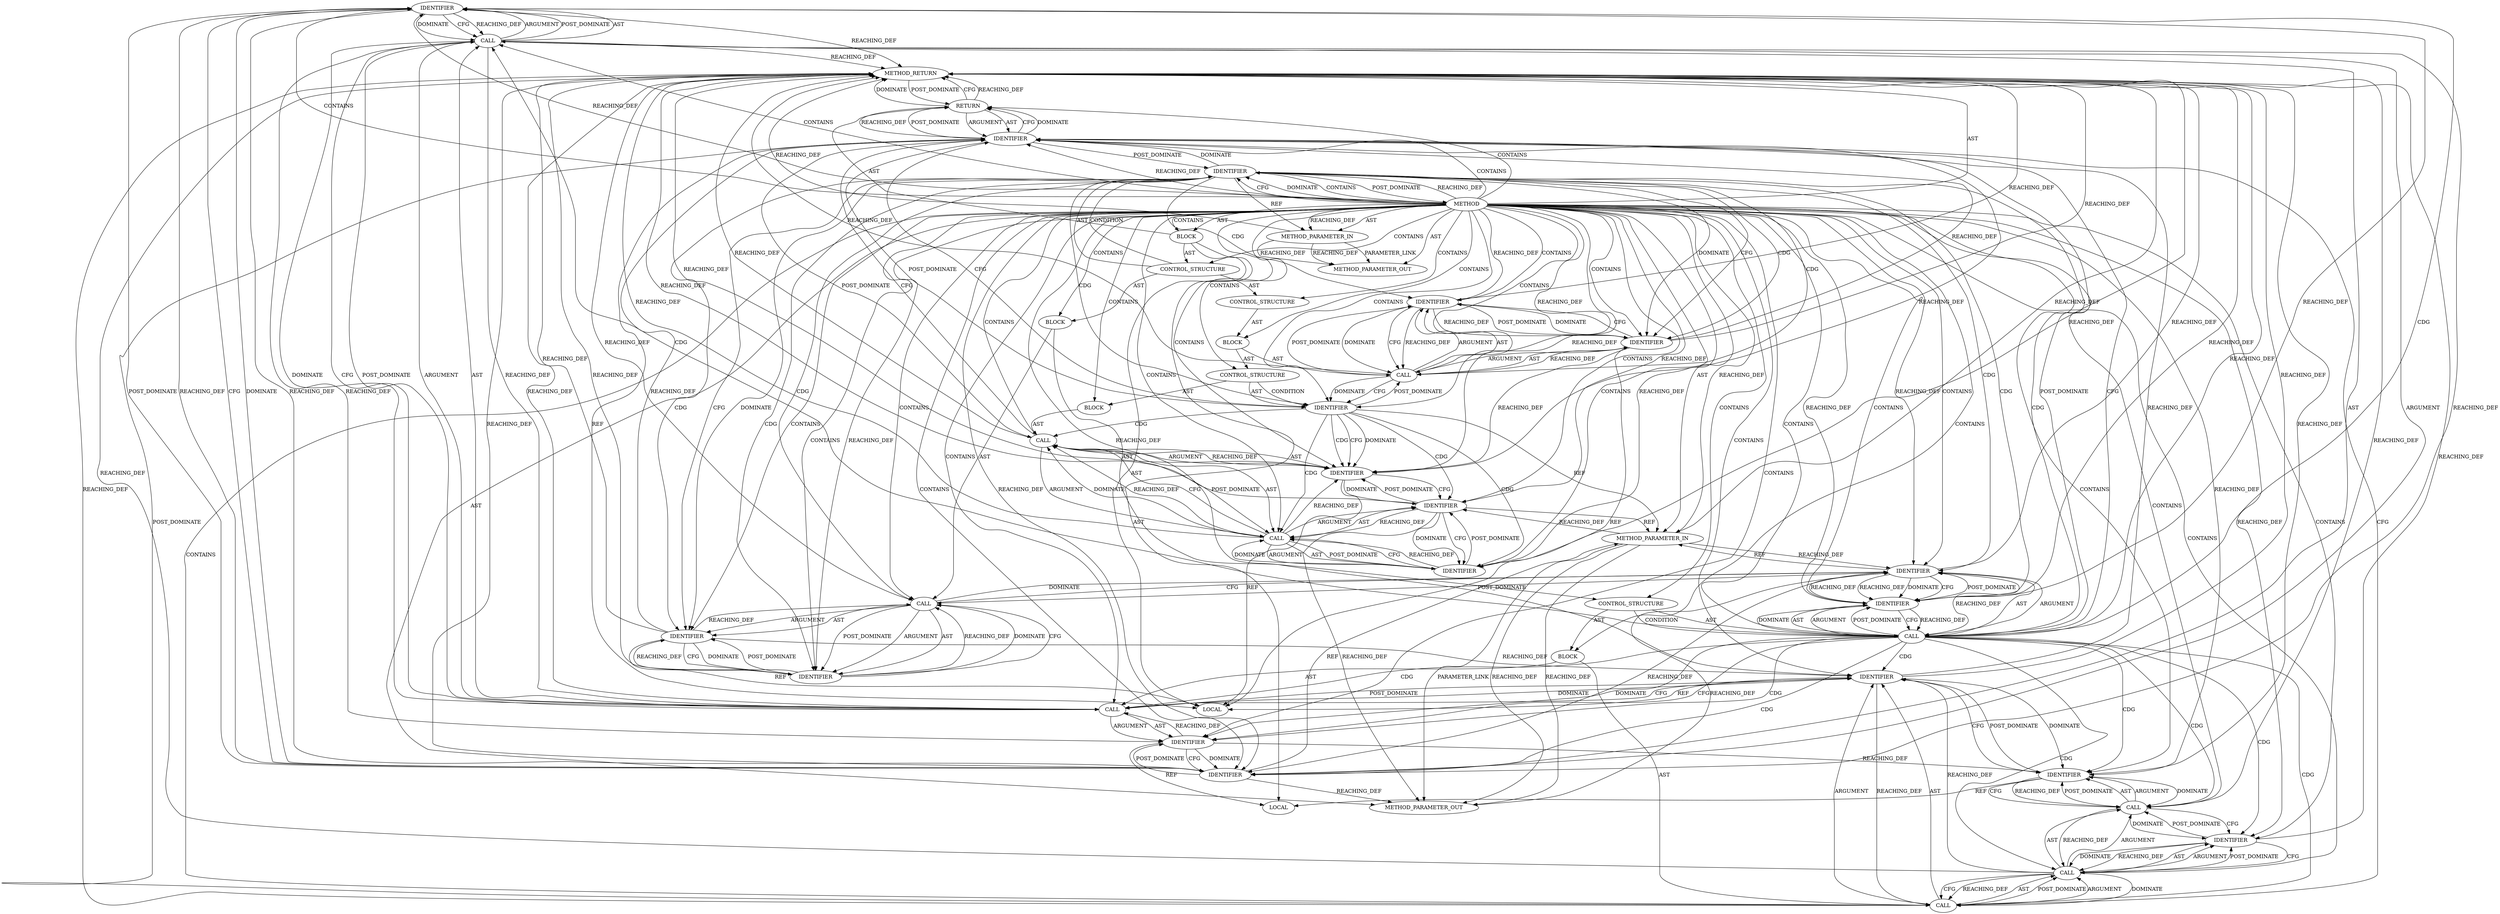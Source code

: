 digraph {
  1188 [label=IDENTIFIER ORDER=2 ARGUMENT_INDEX=2 CODE="CEPH_PREAMBLE_INLINE_LEN" COLUMN_NUMBER=25 LINE_NUMBER=396 TYPE_FULL_NAME="ANY" NAME="CEPH_PREAMBLE_INLINE_LEN"]
  1196 [label=BLOCK ORDER=1 ARGUMENT_INDEX=-1 CODE="{
		head_len = CEPH_PREAMBLE_PLAIN_LEN;
		if (ctrl_len)
			head_len += ctrl_len + CEPH_CRC_LEN;
	}" COLUMN_NUMBER=9 LINE_NUMBER=399 TYPE_FULL_NAME="void"]
  1170 [label=BLOCK ORDER=3 ARGUMENT_INDEX=-1 CODE="{
	int head_len;
	int rem_len;

	if (secure) {
		head_len = CEPH_PREAMBLE_SECURE_LEN;
		if (ctrl_len > CEPH_PREAMBLE_INLINE_LEN) {
			rem_len = ctrl_len - CEPH_PREAMBLE_INLINE_LEN;
			head_len += padded_len(rem_len) + CEPH_GCM_TAG_LEN;
		}
	} else {
		head_len = CEPH_PREAMBLE_PLAIN_LEN;
		if (ctrl_len)
			head_len += ctrl_len + CEPH_CRC_LEN;
	}
	return head_len;
}" COLUMN_NUMBER=1 LINE_NUMBER=389 TYPE_FULL_NAME="void"]
  1200 [label=CONTROL_STRUCTURE CONTROL_STRUCTURE_TYPE="IF" ORDER=2 PARSER_TYPE_NAME="CASTIfStatement" ARGUMENT_INDEX=-1 CODE="if (ctrl_len)" COLUMN_NUMBER=3 LINE_NUMBER=401]
  1171 [label=LOCAL ORDER=1 CODE="int head_len" COLUMN_NUMBER=6 LINE_NUMBER=390 TYPE_FULL_NAME="int" NAME="head_len"]
  1203 [label=CALL ORDER=1 ARGUMENT_INDEX=1 CODE="head_len += ctrl_len + CEPH_CRC_LEN" COLUMN_NUMBER=4 METHOD_FULL_NAME="<operator>.assignmentPlus" LINE_NUMBER=402 TYPE_FULL_NAME="<empty>" DISPATCH_TYPE="STATIC_DISPATCH" SIGNATURE="" NAME="<operator>.assignmentPlus"]
  1194 [label=IDENTIFIER ORDER=2 ARGUMENT_INDEX=2 CODE="CEPH_GCM_TAG_LEN" COLUMN_NUMBER=38 LINE_NUMBER=397 TYPE_FULL_NAME="ANY" NAME="CEPH_GCM_TAG_LEN"]
  1204 [label=IDENTIFIER ORDER=1 ARGUMENT_INDEX=1 CODE="head_len" COLUMN_NUMBER=4 LINE_NUMBER=402 TYPE_FULL_NAME="int" NAME="head_len"]
  1205 [label=CALL ORDER=2 ARGUMENT_INDEX=2 CODE="ctrl_len + CEPH_CRC_LEN" COLUMN_NUMBER=16 METHOD_FULL_NAME="<operator>.addition" LINE_NUMBER=402 TYPE_FULL_NAME="<empty>" DISPATCH_TYPE="STATIC_DISPATCH" SIGNATURE="" NAME="<operator>.addition"]
  1199 [label=IDENTIFIER ORDER=2 ARGUMENT_INDEX=2 CODE="CEPH_PREAMBLE_PLAIN_LEN" COLUMN_NUMBER=14 LINE_NUMBER=400 TYPE_FULL_NAME="ANY" NAME="CEPH_PREAMBLE_PLAIN_LEN"]
  1169 [label=METHOD_PARAMETER_IN ORDER=2 CODE="bool secure" IS_VARIADIC=false COLUMN_NUMBER=42 LINE_NUMBER=388 TYPE_FULL_NAME="bool" EVALUATION_STRATEGY="BY_VALUE" INDEX=2 NAME="secure"]
  1185 [label=IDENTIFIER ORDER=1 ARGUMENT_INDEX=1 CODE="rem_len" COLUMN_NUMBER=4 LINE_NUMBER=396 TYPE_FULL_NAME="int" NAME="rem_len"]
  1190 [label=IDENTIFIER ORDER=1 ARGUMENT_INDEX=1 CODE="head_len" COLUMN_NUMBER=4 LINE_NUMBER=397 TYPE_FULL_NAME="int" NAME="head_len"]
  1184 [label=CALL ORDER=1 ARGUMENT_INDEX=-1 CODE="rem_len = ctrl_len - CEPH_PREAMBLE_INLINE_LEN" COLUMN_NUMBER=4 METHOD_FULL_NAME="<operator>.assignment" LINE_NUMBER=396 TYPE_FULL_NAME="<empty>" DISPATCH_TYPE="STATIC_DISPATCH" SIGNATURE="" NAME="<operator>.assignment"]
  1174 [label=IDENTIFIER ORDER=1 ARGUMENT_INDEX=-1 CODE="secure" COLUMN_NUMBER=6 LINE_NUMBER=393 TYPE_FULL_NAME="bool" NAME="secure"]
  13031 [label=METHOD_PARAMETER_OUT ORDER=2 CODE="bool secure" IS_VARIADIC=false COLUMN_NUMBER=42 LINE_NUMBER=388 TYPE_FULL_NAME="bool" EVALUATION_STRATEGY="BY_VALUE" INDEX=2 NAME="secure"]
  1207 [label=IDENTIFIER ORDER=2 ARGUMENT_INDEX=2 CODE="CEPH_CRC_LEN" COLUMN_NUMBER=27 LINE_NUMBER=402 TYPE_FULL_NAME="ANY" NAME="CEPH_CRC_LEN"]
  1208 [label=RETURN ORDER=4 ARGUMENT_INDEX=-1 CODE="return head_len;" COLUMN_NUMBER=2 LINE_NUMBER=404]
  1193 [label=IDENTIFIER ORDER=1 ARGUMENT_INDEX=1 CODE="rem_len" COLUMN_NUMBER=27 LINE_NUMBER=397 TYPE_FULL_NAME="int" NAME="rem_len"]
  1176 [label=CALL ORDER=1 ARGUMENT_INDEX=-1 CODE="head_len = CEPH_PREAMBLE_SECURE_LEN" COLUMN_NUMBER=3 METHOD_FULL_NAME="<operator>.assignment" LINE_NUMBER=394 TYPE_FULL_NAME="<empty>" DISPATCH_TYPE="STATIC_DISPATCH" SIGNATURE="" NAME="<operator>.assignment"]
  1191 [label=CALL ORDER=2 ARGUMENT_INDEX=2 CODE="padded_len(rem_len) + CEPH_GCM_TAG_LEN" COLUMN_NUMBER=16 METHOD_FULL_NAME="<operator>.addition" LINE_NUMBER=397 TYPE_FULL_NAME="<empty>" DISPATCH_TYPE="STATIC_DISPATCH" SIGNATURE="" NAME="<operator>.addition"]
  1168 [label=METHOD_PARAMETER_IN ORDER=1 CODE="int ctrl_len" IS_VARIADIC=false COLUMN_NUMBER=28 LINE_NUMBER=388 TYPE_FULL_NAME="int" EVALUATION_STRATEGY="BY_VALUE" INDEX=1 NAME="ctrl_len"]
  1175 [label=BLOCK ORDER=2 ARGUMENT_INDEX=-1 CODE="{
		head_len = CEPH_PREAMBLE_SECURE_LEN;
		if (ctrl_len > CEPH_PREAMBLE_INLINE_LEN) {
			rem_len = ctrl_len - CEPH_PREAMBLE_INLINE_LEN;
			head_len += padded_len(rem_len) + CEPH_GCM_TAG_LEN;
		}
	}" COLUMN_NUMBER=14 LINE_NUMBER=393 TYPE_FULL_NAME="void"]
  1195 [label=CONTROL_STRUCTURE CONTROL_STRUCTURE_TYPE="ELSE" ORDER=3 PARSER_TYPE_NAME="CASTCompoundStatement" ARGUMENT_INDEX=-1 CODE="else" COLUMN_NUMBER=9 LINE_NUMBER=399]
  1177 [label=IDENTIFIER ORDER=1 ARGUMENT_INDEX=1 CODE="head_len" COLUMN_NUMBER=3 LINE_NUMBER=394 TYPE_FULL_NAME="int" NAME="head_len"]
  1182 [label=IDENTIFIER ORDER=2 ARGUMENT_INDEX=2 CODE="CEPH_PREAMBLE_INLINE_LEN" COLUMN_NUMBER=18 LINE_NUMBER=395 TYPE_FULL_NAME="ANY" NAME="CEPH_PREAMBLE_INLINE_LEN"]
  1192 [label=CALL ORDER=1 ARGUMENT_INDEX=1 CODE="padded_len(rem_len)" COLUMN_NUMBER=16 METHOD_FULL_NAME="padded_len" LINE_NUMBER=397 TYPE_FULL_NAME="<empty>" DISPATCH_TYPE="STATIC_DISPATCH" SIGNATURE="" NAME="padded_len"]
  1181 [label=IDENTIFIER ORDER=1 ARGUMENT_INDEX=1 CODE="ctrl_len" COLUMN_NUMBER=7 LINE_NUMBER=395 TYPE_FULL_NAME="int" NAME="ctrl_len"]
  1179 [label=CONTROL_STRUCTURE CONTROL_STRUCTURE_TYPE="IF" ORDER=2 PARSER_TYPE_NAME="CASTIfStatement" ARGUMENT_INDEX=-1 CODE="if (ctrl_len > CEPH_PREAMBLE_INLINE_LEN)" COLUMN_NUMBER=3 LINE_NUMBER=395]
  1186 [label=CALL ORDER=2 ARGUMENT_INDEX=2 CODE="ctrl_len - CEPH_PREAMBLE_INLINE_LEN" COLUMN_NUMBER=14 METHOD_FULL_NAME="<operator>.subtraction" LINE_NUMBER=396 TYPE_FULL_NAME="<empty>" DISPATCH_TYPE="STATIC_DISPATCH" SIGNATURE="" NAME="<operator>.subtraction"]
  1189 [label=CALL ORDER=2 ARGUMENT_INDEX=-1 CODE="head_len += padded_len(rem_len) + CEPH_GCM_TAG_LEN" COLUMN_NUMBER=4 METHOD_FULL_NAME="<operator>.assignmentPlus" LINE_NUMBER=397 TYPE_FULL_NAME="<empty>" DISPATCH_TYPE="STATIC_DISPATCH" SIGNATURE="" NAME="<operator>.assignmentPlus"]
  1180 [label=CALL ORDER=1 ARGUMENT_INDEX=-1 CODE="ctrl_len > CEPH_PREAMBLE_INLINE_LEN" COLUMN_NUMBER=7 METHOD_FULL_NAME="<operator>.greaterThan" LINE_NUMBER=395 TYPE_FULL_NAME="<empty>" DISPATCH_TYPE="STATIC_DISPATCH" SIGNATURE="" NAME="<operator>.greaterThan"]
  1206 [label=IDENTIFIER ORDER=1 ARGUMENT_INDEX=1 CODE="ctrl_len" COLUMN_NUMBER=16 LINE_NUMBER=402 TYPE_FULL_NAME="int" NAME="ctrl_len"]
  1183 [label=BLOCK ORDER=2 ARGUMENT_INDEX=-1 CODE="{
			rem_len = ctrl_len - CEPH_PREAMBLE_INLINE_LEN;
			head_len += padded_len(rem_len) + CEPH_GCM_TAG_LEN;
		}" COLUMN_NUMBER=44 LINE_NUMBER=395 TYPE_FULL_NAME="void"]
  1178 [label=IDENTIFIER ORDER=2 ARGUMENT_INDEX=2 CODE="CEPH_PREAMBLE_SECURE_LEN" COLUMN_NUMBER=14 LINE_NUMBER=394 TYPE_FULL_NAME="ANY" NAME="CEPH_PREAMBLE_SECURE_LEN"]
  13030 [label=METHOD_PARAMETER_OUT ORDER=1 CODE="int ctrl_len" IS_VARIADIC=false COLUMN_NUMBER=28 LINE_NUMBER=388 TYPE_FULL_NAME="int" EVALUATION_STRATEGY="BY_VALUE" INDEX=1 NAME="ctrl_len"]
  1202 [label=BLOCK ORDER=2 ARGUMENT_INDEX=-1 CODE="<empty>" COLUMN_NUMBER=4 LINE_NUMBER=402 TYPE_FULL_NAME="void"]
  1187 [label=IDENTIFIER ORDER=1 ARGUMENT_INDEX=1 CODE="ctrl_len" COLUMN_NUMBER=14 LINE_NUMBER=396 TYPE_FULL_NAME="int" NAME="ctrl_len"]
  1198 [label=IDENTIFIER ORDER=1 ARGUMENT_INDEX=1 CODE="head_len" COLUMN_NUMBER=3 LINE_NUMBER=400 TYPE_FULL_NAME="int" NAME="head_len"]
  1197 [label=CALL ORDER=1 ARGUMENT_INDEX=-1 CODE="head_len = CEPH_PREAMBLE_PLAIN_LEN" COLUMN_NUMBER=3 METHOD_FULL_NAME="<operator>.assignment" LINE_NUMBER=400 TYPE_FULL_NAME="<empty>" DISPATCH_TYPE="STATIC_DISPATCH" SIGNATURE="" NAME="<operator>.assignment"]
  1173 [label=CONTROL_STRUCTURE CONTROL_STRUCTURE_TYPE="IF" ORDER=3 PARSER_TYPE_NAME="CASTIfStatement" ARGUMENT_INDEX=-1 CODE="if (secure)" COLUMN_NUMBER=2 LINE_NUMBER=393]
  1201 [label=IDENTIFIER ORDER=1 ARGUMENT_INDEX=-1 CODE="ctrl_len" COLUMN_NUMBER=7 LINE_NUMBER=401 TYPE_FULL_NAME="int" NAME="ctrl_len"]
  1209 [label=IDENTIFIER ORDER=1 ARGUMENT_INDEX=-1 CODE="head_len" COLUMN_NUMBER=9 LINE_NUMBER=404 TYPE_FULL_NAME="int" NAME="head_len"]
  1167 [label=METHOD COLUMN_NUMBER=1 LINE_NUMBER=388 COLUMN_NUMBER_END=1 IS_EXTERNAL=false SIGNATURE="int head_onwire_len (int,bool)" NAME="head_onwire_len" AST_PARENT_TYPE="TYPE_DECL" AST_PARENT_FULL_NAME="file_code_old-a282a2f-decode_preamble-524.c:<global>" ORDER=28 CODE="static int head_onwire_len(int ctrl_len, bool secure)
{
	int head_len;
	int rem_len;

	if (secure) {
		head_len = CEPH_PREAMBLE_SECURE_LEN;
		if (ctrl_len > CEPH_PREAMBLE_INLINE_LEN) {
			rem_len = ctrl_len - CEPH_PREAMBLE_INLINE_LEN;
			head_len += padded_len(rem_len) + CEPH_GCM_TAG_LEN;
		}
	} else {
		head_len = CEPH_PREAMBLE_PLAIN_LEN;
		if (ctrl_len)
			head_len += ctrl_len + CEPH_CRC_LEN;
	}
	return head_len;
}" FULL_NAME="head_onwire_len" LINE_NUMBER_END=405 FILENAME="file_code_old-a282a2f-decode_preamble-524.c"]
  1210 [label=METHOD_RETURN ORDER=4 CODE="RET" COLUMN_NUMBER=1 LINE_NUMBER=388 TYPE_FULL_NAME="int" EVALUATION_STRATEGY="BY_VALUE"]
  1172 [label=LOCAL ORDER=2 CODE="int rem_len" COLUMN_NUMBER=6 LINE_NUMBER=391 TYPE_FULL_NAME="int" NAME="rem_len"]
  1176 -> 1178 [label=POST_DOMINATE ]
  1204 -> 1209 [label=REACHING_DEF VARIABLE="head_len"]
  1199 -> 1197 [label=DOMINATE ]
  1168 -> 1181 [label=REACHING_DEF VARIABLE="ctrl_len"]
  1180 -> 1192 [label=CDG ]
  1191 -> 1210 [label=REACHING_DEF VARIABLE="padded_len(rem_len) + CEPH_GCM_TAG_LEN"]
  1198 -> 1197 [label=REACHING_DEF VARIABLE="head_len"]
  1174 -> 1177 [label=CDG ]
  1186 -> 1210 [label=REACHING_DEF VARIABLE="ctrl_len - CEPH_PREAMBLE_INLINE_LEN"]
  1192 -> 1193 [label=POST_DOMINATE ]
  1180 -> 1181 [label=AST ]
  1203 -> 1205 [label=POST_DOMINATE ]
  1196 -> 1197 [label=AST ]
  1167 -> 1191 [label=CONTAINS ]
  1187 -> 1186 [label=REACHING_DEF VARIABLE="ctrl_len"]
  1201 -> 1207 [label=CDG ]
  1203 -> 1204 [label=AST ]
  1167 -> 1183 [label=CONTAINS ]
  1167 -> 1193 [label=REACHING_DEF VARIABLE=""]
  1186 -> 1184 [label=DOMINATE ]
  1182 -> 1188 [label=REACHING_DEF VARIABLE="CEPH_PREAMBLE_INLINE_LEN"]
  1174 -> 1167 [label=POST_DOMINATE ]
  1184 -> 1185 [label=ARGUMENT ]
  1190 -> 1171 [label=REF ]
  1188 -> 1186 [label=DOMINATE ]
  1209 -> 1171 [label=REF ]
  1209 -> 1174 [label=POST_DOMINATE ]
  1167 -> 1187 [label=REACHING_DEF VARIABLE=""]
  1187 -> 1188 [label=REACHING_DEF VARIABLE="ctrl_len"]
  1167 -> 1200 [label=CONTAINS ]
  1177 -> 1190 [label=REACHING_DEF VARIABLE="head_len"]
  1204 -> 1206 [label=CFG ]
  1180 -> 1187 [label=CDG ]
  1200 -> 1201 [label=CONDITION ]
  1184 -> 1190 [label=DOMINATE ]
  1203 -> 1210 [label=REACHING_DEF VARIABLE="head_len += ctrl_len + CEPH_CRC_LEN"]
  1185 -> 1184 [label=REACHING_DEF VARIABLE="rem_len"]
  1205 -> 1207 [label=ARGUMENT ]
  1178 -> 1176 [label=REACHING_DEF VARIABLE="CEPH_PREAMBLE_SECURE_LEN"]
  1173 -> 1174 [label=CONDITION ]
  1177 -> 1209 [label=REACHING_DEF VARIABLE="head_len"]
  1181 -> 1182 [label=REACHING_DEF VARIABLE="ctrl_len"]
  1200 -> 1201 [label=AST ]
  1167 -> 1205 [label=CONTAINS ]
  1188 -> 1186 [label=CFG ]
  1167 -> 1189 [label=CONTAINS ]
  1209 -> 1208 [label=CFG ]
  1189 -> 1190 [label=AST ]
  1167 -> 1207 [label=CONTAINS ]
  1182 -> 1181 [label=POST_DOMINATE ]
  1167 -> 1194 [label=CONTAINS ]
  1167 -> 1192 [label=CONTAINS ]
  1167 -> 1182 [label=CONTAINS ]
  1190 -> 1193 [label=DOMINATE ]
  1176 -> 1178 [label=ARGUMENT ]
  1167 -> 1195 [label=CONTAINS ]
  1174 -> 1180 [label=CDG ]
  1167 -> 1179 [label=CONTAINS ]
  1201 -> 1209 [label=CFG ]
  1184 -> 1185 [label=AST ]
  1208 -> 1209 [label=POST_DOMINATE ]
  1176 -> 1181 [label=DOMINATE ]
  1206 -> 1207 [label=CFG ]
  1176 -> 1178 [label=AST ]
  1180 -> 1193 [label=CDG ]
  1190 -> 1189 [label=REACHING_DEF VARIABLE="head_len"]
  1198 -> 1209 [label=REACHING_DEF VARIABLE="head_len"]
  1204 -> 1206 [label=DOMINATE ]
  1180 -> 1181 [label=ARGUMENT ]
  1167 -> 1210 [label=AST ]
  1209 -> 1208 [label=DOMINATE ]
  1197 -> 1199 [label=ARGUMENT ]
  1209 -> 1203 [label=POST_DOMINATE ]
  1193 -> 1172 [label=REF ]
  1177 -> 1210 [label=REACHING_DEF VARIABLE="head_len"]
  1167 -> 1190 [label=REACHING_DEF VARIABLE=""]
  1189 -> 1210 [label=REACHING_DEF VARIABLE="head_len += padded_len(rem_len) + CEPH_GCM_TAG_LEN"]
  1192 -> 1191 [label=REACHING_DEF VARIABLE="padded_len(rem_len)"]
  1167 -> 1206 [label=CONTAINS ]
  1179 -> 1180 [label=CONDITION ]
  1167 -> 1174 [label=REACHING_DEF VARIABLE=""]
  1180 -> 1182 [label=AST ]
  1181 -> 1168 [label=REF ]
  1167 -> 1201 [label=CONTAINS ]
  1201 -> 1204 [label=CDG ]
  1170 -> 1172 [label=AST ]
  1194 -> 1191 [label=CFG ]
  1178 -> 1210 [label=REACHING_DEF VARIABLE="CEPH_PREAMBLE_SECURE_LEN"]
  1207 -> 1206 [label=POST_DOMINATE ]
  1167 -> 1169 [label=AST ]
  1189 -> 1190 [label=ARGUMENT ]
  1167 -> 1184 [label=CONTAINS ]
  1196 -> 1200 [label=AST ]
  1206 -> 1204 [label=POST_DOMINATE ]
  1210 -> 1208 [label=POST_DOMINATE ]
  1174 -> 1198 [label=DOMINATE ]
  1206 -> 1205 [label=REACHING_DEF VARIABLE="ctrl_len"]
  1206 -> 1207 [label=DOMINATE ]
  1191 -> 1189 [label=DOMINATE ]
  1173 -> 1175 [label=AST ]
  1167 -> 1206 [label=REACHING_DEF VARIABLE=""]
  1188 -> 1210 [label=REACHING_DEF VARIABLE="CEPH_PREAMBLE_INLINE_LEN"]
  1167 -> 1181 [label=CONTAINS ]
  1187 -> 1188 [label=CFG ]
  1180 -> 1190 [label=CDG ]
  1180 -> 1188 [label=CDG ]
  1167 -> 1177 [label=CONTAINS ]
  1181 -> 1182 [label=DOMINATE ]
  1208 -> 1210 [label=CFG ]
  1208 -> 1210 [label=REACHING_DEF VARIABLE="<RET>"]
  1177 -> 1178 [label=CFG ]
  1186 -> 1184 [label=REACHING_DEF VARIABLE="ctrl_len - CEPH_PREAMBLE_INLINE_LEN"]
  1192 -> 1210 [label=REACHING_DEF VARIABLE="padded_len(rem_len)"]
  1209 -> 1208 [label=REACHING_DEF VARIABLE="head_len"]
  1167 -> 1181 [label=REACHING_DEF VARIABLE=""]
  1180 -> 1191 [label=CDG ]
  1197 -> 1199 [label=AST ]
  1204 -> 1203 [label=REACHING_DEF VARIABLE="head_len"]
  1194 -> 1191 [label=DOMINATE ]
  1167 -> 1185 [label=CONTAINS ]
  1205 -> 1203 [label=DOMINATE ]
  1167 -> 1174 [label=CFG ]
  1206 -> 13030 [label=REACHING_DEF VARIABLE="ctrl_len"]
  1187 -> 1188 [label=DOMINATE ]
  1167 -> 1197 [label=CONTAINS ]
  1192 -> 1193 [label=AST ]
  1167 -> 1182 [label=REACHING_DEF VARIABLE=""]
  1193 -> 1192 [label=DOMINATE ]
  1181 -> 1187 [label=REACHING_DEF VARIABLE="ctrl_len"]
  1198 -> 1171 [label=REF ]
  1191 -> 1194 [label=AST ]
  1199 -> 1197 [label=CFG ]
  1201 -> 1197 [label=POST_DOMINATE ]
  1207 -> 1205 [label=CFG ]
  1176 -> 1181 [label=CFG ]
  1169 -> 13031 [label=PARAMETER_LINK ]
  1178 -> 1176 [label=DOMINATE ]
  1174 -> 1201 [label=CDG ]
  1187 -> 13030 [label=REACHING_DEF VARIABLE="ctrl_len"]
  1174 -> 1198 [label=CFG ]
  1186 -> 1188 [label=ARGUMENT ]
  1167 -> 1202 [label=CONTAINS ]
  1181 -> 1210 [label=REACHING_DEF VARIABLE="ctrl_len"]
  1168 -> 13030 [label=REACHING_DEF VARIABLE="ctrl_len"]
  1168 -> 13030 [label=REACHING_DEF VARIABLE="ctrl_len"]
  1167 -> 1169 [label=REACHING_DEF VARIABLE=""]
  1205 -> 1203 [label=REACHING_DEF VARIABLE="ctrl_len + CEPH_CRC_LEN"]
  1178 -> 1176 [label=CFG ]
  1206 -> 1210 [label=REACHING_DEF VARIABLE="ctrl_len"]
  1179 -> 1183 [label=AST ]
  1181 -> 1180 [label=REACHING_DEF VARIABLE="ctrl_len"]
  1177 -> 1176 [label=REACHING_DEF VARIABLE="head_len"]
  1184 -> 1186 [label=POST_DOMINATE ]
  1201 -> 1206 [label=CDG ]
  1185 -> 1193 [label=REACHING_DEF VARIABLE="rem_len"]
  1167 -> 1208 [label=CONTAINS ]
  1207 -> 1205 [label=REACHING_DEF VARIABLE="CEPH_CRC_LEN"]
  1168 -> 1210 [label=REACHING_DEF VARIABLE="ctrl_len"]
  1197 -> 1201 [label=DOMINATE ]
  1174 -> 1199 [label=CDG ]
  1190 -> 1210 [label=REACHING_DEF VARIABLE="head_len"]
  1209 -> 1180 [label=POST_DOMINATE ]
  1187 -> 1168 [label=REF ]
  1168 -> 1206 [label=REACHING_DEF VARIABLE="ctrl_len"]
  1189 -> 1191 [label=AST ]
  1197 -> 1198 [label=ARGUMENT ]
  1167 -> 1175 [label=CONTAINS ]
  1174 -> 1182 [label=CDG ]
  1180 -> 1185 [label=DOMINATE ]
  1167 -> 1180 [label=CONTAINS ]
  1205 -> 1210 [label=REACHING_DEF VARIABLE="ctrl_len + CEPH_CRC_LEN"]
  1180 -> 1185 [label=CFG ]
  1176 -> 1177 [label=ARGUMENT ]
  1180 -> 1185 [label=CDG ]
  1194 -> 1191 [label=REACHING_DEF VARIABLE="CEPH_GCM_TAG_LEN"]
  1187 -> 1210 [label=REACHING_DEF VARIABLE="ctrl_len"]
  1175 -> 1176 [label=AST ]
  1205 -> 1206 [label=ARGUMENT ]
  1167 -> 1178 [label=CONTAINS ]
  1186 -> 1187 [label=AST ]
  1167 -> 1209 [label=REACHING_DEF VARIABLE=""]
  1182 -> 1180 [label=DOMINATE ]
  1186 -> 1188 [label=POST_DOMINATE ]
  1195 -> 1196 [label=AST ]
  1205 -> 1207 [label=AST ]
  1180 -> 1210 [label=REACHING_DEF VARIABLE="ctrl_len > CEPH_PREAMBLE_INLINE_LEN"]
  1189 -> 1191 [label=POST_DOMINATE ]
  1174 -> 1169 [label=REF ]
  1203 -> 1205 [label=AST ]
  1192 -> 1194 [label=CFG ]
  1177 -> 1171 [label=REF ]
  1194 -> 1192 [label=POST_DOMINATE ]
  1208 -> 1210 [label=DOMINATE ]
  1179 -> 1180 [label=AST ]
  1202 -> 1203 [label=AST ]
  1209 -> 1201 [label=POST_DOMINATE ]
  1170 -> 1208 [label=AST ]
  1185 -> 1187 [label=CFG ]
  1185 -> 1187 [label=DOMINATE ]
  1197 -> 1201 [label=CFG ]
  1167 -> 1204 [label=CONTAINS ]
  1188 -> 1186 [label=REACHING_DEF VARIABLE="CEPH_PREAMBLE_INLINE_LEN"]
  1191 -> 1194 [label=ARGUMENT ]
  1184 -> 1210 [label=REACHING_DEF VARIABLE="rem_len = ctrl_len - CEPH_PREAMBLE_INLINE_LEN"]
  1167 -> 1199 [label=CONTAINS ]
  1192 -> 1193 [label=ARGUMENT ]
  1207 -> 1210 [label=REACHING_DEF VARIABLE="CEPH_CRC_LEN"]
  1170 -> 1173 [label=AST ]
  1181 -> 1176 [label=POST_DOMINATE ]
  1191 -> 1189 [label=CFG ]
  1183 -> 1189 [label=AST ]
  1199 -> 1198 [label=REACHING_DEF VARIABLE="CEPH_PREAMBLE_PLAIN_LEN"]
  1174 -> 1177 [label=DOMINATE ]
  1184 -> 1190 [label=CFG ]
  1205 -> 1204 [label=REACHING_DEF VARIABLE="ctrl_len + CEPH_CRC_LEN"]
  1184 -> 1186 [label=ARGUMENT ]
  1191 -> 1190 [label=REACHING_DEF VARIABLE="padded_len(rem_len) + CEPH_GCM_TAG_LEN"]
  1201 -> 1205 [label=CDG ]
  1174 -> 1198 [label=CDG ]
  1186 -> 1185 [label=REACHING_DEF VARIABLE="ctrl_len - CEPH_PREAMBLE_INLINE_LEN"]
  1203 -> 1204 [label=ARGUMENT ]
  1170 -> 1171 [label=AST ]
  1190 -> 1193 [label=CFG ]
  1167 -> 1174 [label=DOMINATE ]
  1201 -> 1203 [label=CDG ]
  1167 -> 1190 [label=CONTAINS ]
  1167 -> 1173 [label=CONTAINS ]
  1174 -> 1177 [label=CFG ]
  1167 -> 1174 [label=CONTAINS ]
  1167 -> 1201 [label=REACHING_DEF VARIABLE=""]
  1167 -> 1178 [label=REACHING_DEF VARIABLE=""]
  1209 -> 1189 [label=POST_DOMINATE ]
  1183 -> 1184 [label=AST ]
  1201 -> 1168 [label=REF ]
  1204 -> 1171 [label=REF ]
  1205 -> 1206 [label=AST ]
  1181 -> 1182 [label=CFG ]
  1167 -> 1209 [label=CONTAINS ]
  1180 -> 1184 [label=CDG ]
  1205 -> 1203 [label=CFG ]
  1177 -> 1178 [label=DOMINATE ]
  1167 -> 1170 [label=AST ]
  1174 -> 1181 [label=CDG ]
  1193 -> 1210 [label=REACHING_DEF VARIABLE="rem_len"]
  1189 -> 1191 [label=ARGUMENT ]
  1198 -> 1210 [label=REACHING_DEF VARIABLE="head_len"]
  1167 -> 1193 [label=CONTAINS ]
  1167 -> 1198 [label=CONTAINS ]
  1186 -> 1184 [label=CFG ]
  1180 -> 1209 [label=CFG ]
  1188 -> 1187 [label=REACHING_DEF VARIABLE="CEPH_PREAMBLE_INLINE_LEN"]
  1173 -> 1174 [label=AST ]
  1167 -> 1168 [label=REACHING_DEF VARIABLE=""]
  1203 -> 1209 [label=CFG ]
  1199 -> 1198 [label=POST_DOMINATE ]
  1207 -> 1205 [label=DOMINATE ]
  1169 -> 1210 [label=REACHING_DEF VARIABLE="secure"]
  1199 -> 1197 [label=REACHING_DEF VARIABLE="CEPH_PREAMBLE_PLAIN_LEN"]
  1167 -> 1168 [label=AST ]
  1208 -> 1209 [label=ARGUMENT ]
  1201 -> 1204 [label=CFG ]
  1193 -> 1192 [label=CFG ]
  1167 -> 1194 [label=REACHING_DEF VARIABLE=""]
  1167 -> 1188 [label=CONTAINS ]
  1198 -> 1199 [label=DOMINATE ]
  1167 -> 1170 [label=CONTAINS ]
  1167 -> 1186 [label=CONTAINS ]
  1169 -> 13031 [label=REACHING_DEF VARIABLE="secure"]
  1169 -> 13031 [label=REACHING_DEF VARIABLE="secure"]
  1193 -> 1190 [label=POST_DOMINATE ]
  1178 -> 1177 [label=POST_DOMINATE ]
  1167 -> 13031 [label=AST ]
  1167 -> 1199 [label=REACHING_DEF VARIABLE=""]
  1167 -> 1207 [label=REACHING_DEF VARIABLE=""]
  1180 -> 1182 [label=ARGUMENT ]
  1182 -> 1210 [label=REACHING_DEF VARIABLE="CEPH_PREAMBLE_INLINE_LEN"]
  1186 -> 1188 [label=AST ]
  1182 -> 1180 [label=CFG ]
  1201 -> 1204 [label=DOMINATE ]
  1174 -> 1178 [label=CDG ]
  1187 -> 1185 [label=POST_DOMINATE ]
  1189 -> 1209 [label=CFG ]
  1191 -> 1194 [label=POST_DOMINATE ]
  1176 -> 1210 [label=REACHING_DEF VARIABLE="head_len = CEPH_PREAMBLE_SECURE_LEN"]
  1188 -> 1187 [label=POST_DOMINATE ]
  1180 -> 1186 [label=CDG ]
  1167 -> 1188 [label=REACHING_DEF VARIABLE=""]
  1174 -> 1197 [label=CDG ]
  1192 -> 1194 [label=DOMINATE ]
  1167 -> 1176 [label=CONTAINS ]
  1200 -> 1202 [label=AST ]
  1199 -> 1210 [label=REACHING_DEF VARIABLE="CEPH_PREAMBLE_PLAIN_LEN"]
  1182 -> 1180 [label=REACHING_DEF VARIABLE="CEPH_PREAMBLE_INLINE_LEN"]
  1167 -> 1204 [label=REACHING_DEF VARIABLE=""]
  1174 -> 1209 [label=DOMINATE ]
  1204 -> 1210 [label=REACHING_DEF VARIABLE="head_len"]
  1176 -> 1177 [label=AST ]
  1167 -> 1196 [label=CONTAINS ]
  1186 -> 1187 [label=ARGUMENT ]
  1206 -> 1168 [label=REF ]
  1174 -> 1176 [label=CDG ]
  1190 -> 1184 [label=POST_DOMINATE ]
  1194 -> 1210 [label=REACHING_DEF VARIABLE="CEPH_GCM_TAG_LEN"]
  1180 -> 1189 [label=CDG ]
  1182 -> 1181 [label=REACHING_DEF VARIABLE="CEPH_PREAMBLE_INLINE_LEN"]
  1203 -> 1205 [label=ARGUMENT ]
  1197 -> 1199 [label=POST_DOMINATE ]
  1191 -> 1192 [label=ARGUMENT ]
  1167 -> 13030 [label=AST ]
  1178 -> 1177 [label=REACHING_DEF VARIABLE="CEPH_PREAMBLE_SECURE_LEN"]
  1168 -> 13030 [label=PARAMETER_LINK ]
  1198 -> 1204 [label=REACHING_DEF VARIABLE="head_len"]
  1185 -> 1172 [label=REF ]
  1167 -> 1203 [label=CONTAINS ]
  1193 -> 1192 [label=REACHING_DEF VARIABLE="rem_len"]
  1208 -> 1209 [label=AST ]
  1167 -> 1187 [label=CONTAINS ]
  1197 -> 1210 [label=REACHING_DEF VARIABLE="head_len = CEPH_PREAMBLE_PLAIN_LEN"]
  1190 -> 1209 [label=REACHING_DEF VARIABLE="head_len"]
  1191 -> 1189 [label=REACHING_DEF VARIABLE="padded_len(rem_len) + CEPH_GCM_TAG_LEN"]
  1175 -> 1179 [label=AST ]
  1180 -> 1182 [label=POST_DOMINATE ]
  1180 -> 1194 [label=CDG ]
  1197 -> 1198 [label=AST ]
  1181 -> 13030 [label=REACHING_DEF VARIABLE="ctrl_len"]
  1198 -> 1199 [label=CFG ]
  1173 -> 1195 [label=AST ]
  1205 -> 1207 [label=POST_DOMINATE ]
  1191 -> 1192 [label=AST ]
  1184 -> 1186 [label=AST ]
}
